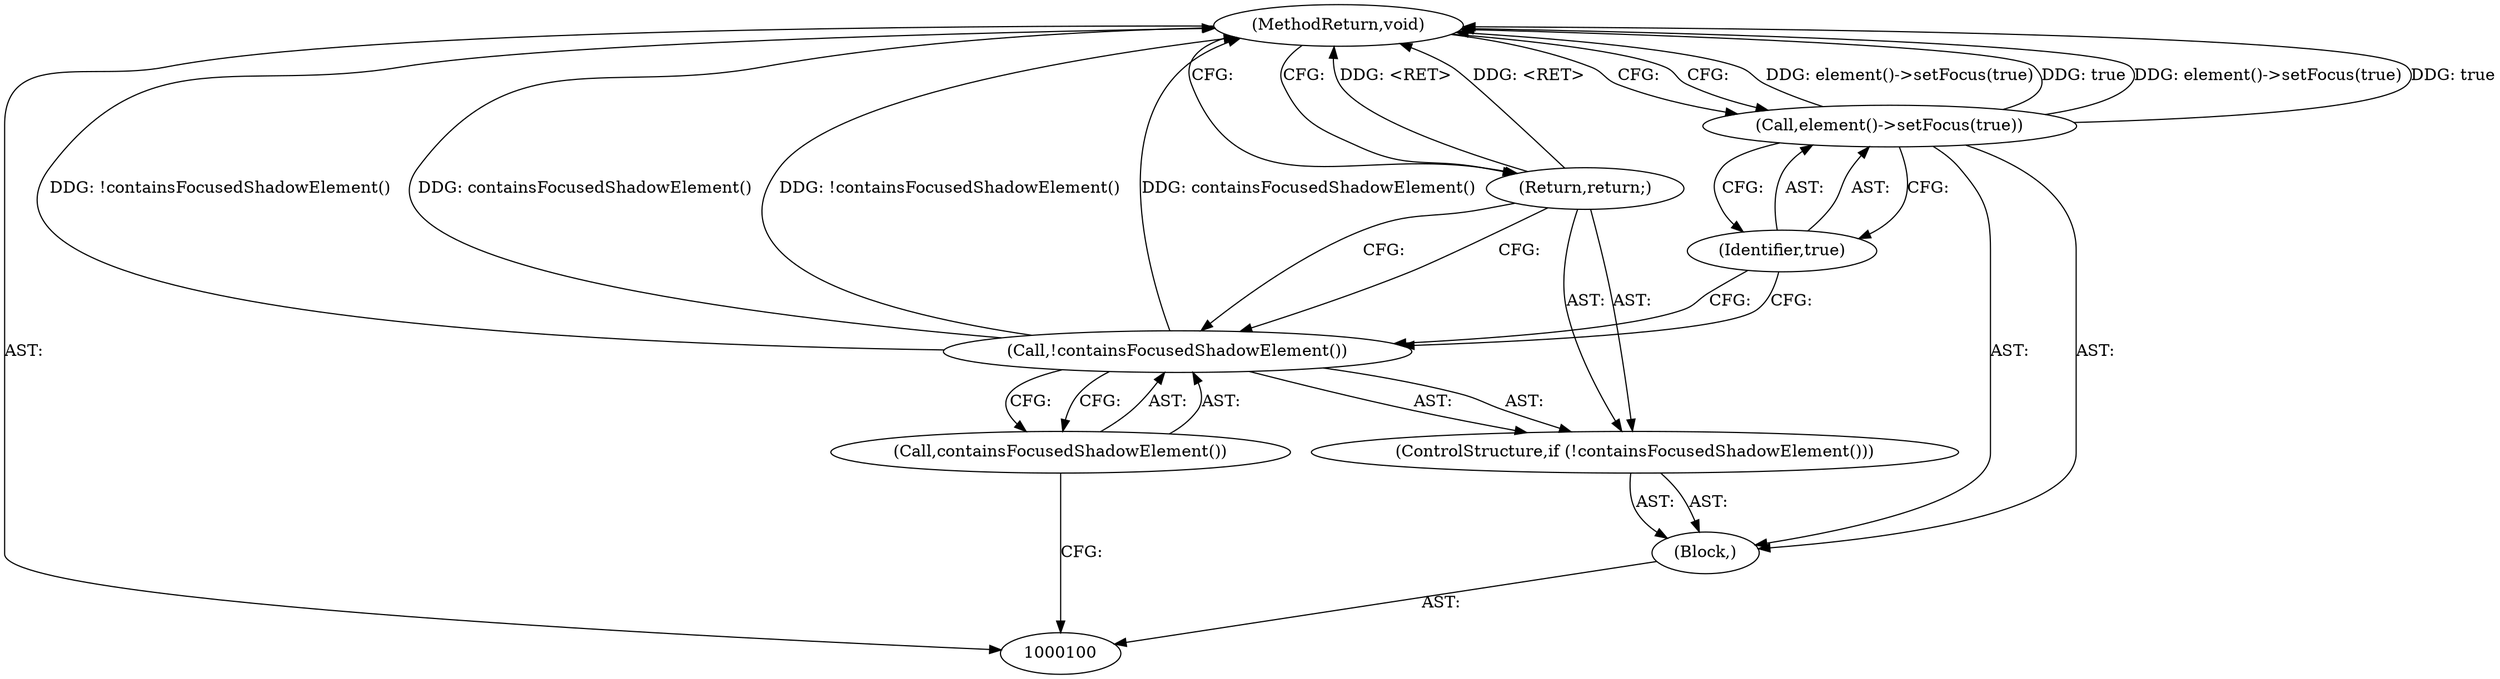 digraph "0_Chrome_79cfdeb5fbe79fa2604d37fba467f371cb436bc3_1" {
"1000108" [label="(MethodReturn,void)"];
"1000101" [label="(Block,)"];
"1000102" [label="(ControlStructure,if (!containsFocusedShadowElement()))"];
"1000103" [label="(Call,!containsFocusedShadowElement())"];
"1000104" [label="(Call,containsFocusedShadowElement())"];
"1000105" [label="(Return,return;)"];
"1000107" [label="(Identifier,true)"];
"1000106" [label="(Call,element()->setFocus(true))"];
"1000108" -> "1000100"  [label="AST: "];
"1000108" -> "1000105"  [label="CFG: "];
"1000108" -> "1000106"  [label="CFG: "];
"1000103" -> "1000108"  [label="DDG: !containsFocusedShadowElement()"];
"1000103" -> "1000108"  [label="DDG: containsFocusedShadowElement()"];
"1000106" -> "1000108"  [label="DDG: element()->setFocus(true)"];
"1000106" -> "1000108"  [label="DDG: true"];
"1000105" -> "1000108"  [label="DDG: <RET>"];
"1000101" -> "1000100"  [label="AST: "];
"1000102" -> "1000101"  [label="AST: "];
"1000106" -> "1000101"  [label="AST: "];
"1000102" -> "1000101"  [label="AST: "];
"1000103" -> "1000102"  [label="AST: "];
"1000105" -> "1000102"  [label="AST: "];
"1000103" -> "1000102"  [label="AST: "];
"1000103" -> "1000104"  [label="CFG: "];
"1000104" -> "1000103"  [label="AST: "];
"1000105" -> "1000103"  [label="CFG: "];
"1000107" -> "1000103"  [label="CFG: "];
"1000103" -> "1000108"  [label="DDG: !containsFocusedShadowElement()"];
"1000103" -> "1000108"  [label="DDG: containsFocusedShadowElement()"];
"1000104" -> "1000103"  [label="AST: "];
"1000104" -> "1000100"  [label="CFG: "];
"1000103" -> "1000104"  [label="CFG: "];
"1000105" -> "1000102"  [label="AST: "];
"1000105" -> "1000103"  [label="CFG: "];
"1000108" -> "1000105"  [label="CFG: "];
"1000105" -> "1000108"  [label="DDG: <RET>"];
"1000107" -> "1000106"  [label="AST: "];
"1000107" -> "1000103"  [label="CFG: "];
"1000106" -> "1000107"  [label="CFG: "];
"1000106" -> "1000101"  [label="AST: "];
"1000106" -> "1000107"  [label="CFG: "];
"1000107" -> "1000106"  [label="AST: "];
"1000108" -> "1000106"  [label="CFG: "];
"1000106" -> "1000108"  [label="DDG: element()->setFocus(true)"];
"1000106" -> "1000108"  [label="DDG: true"];
}

